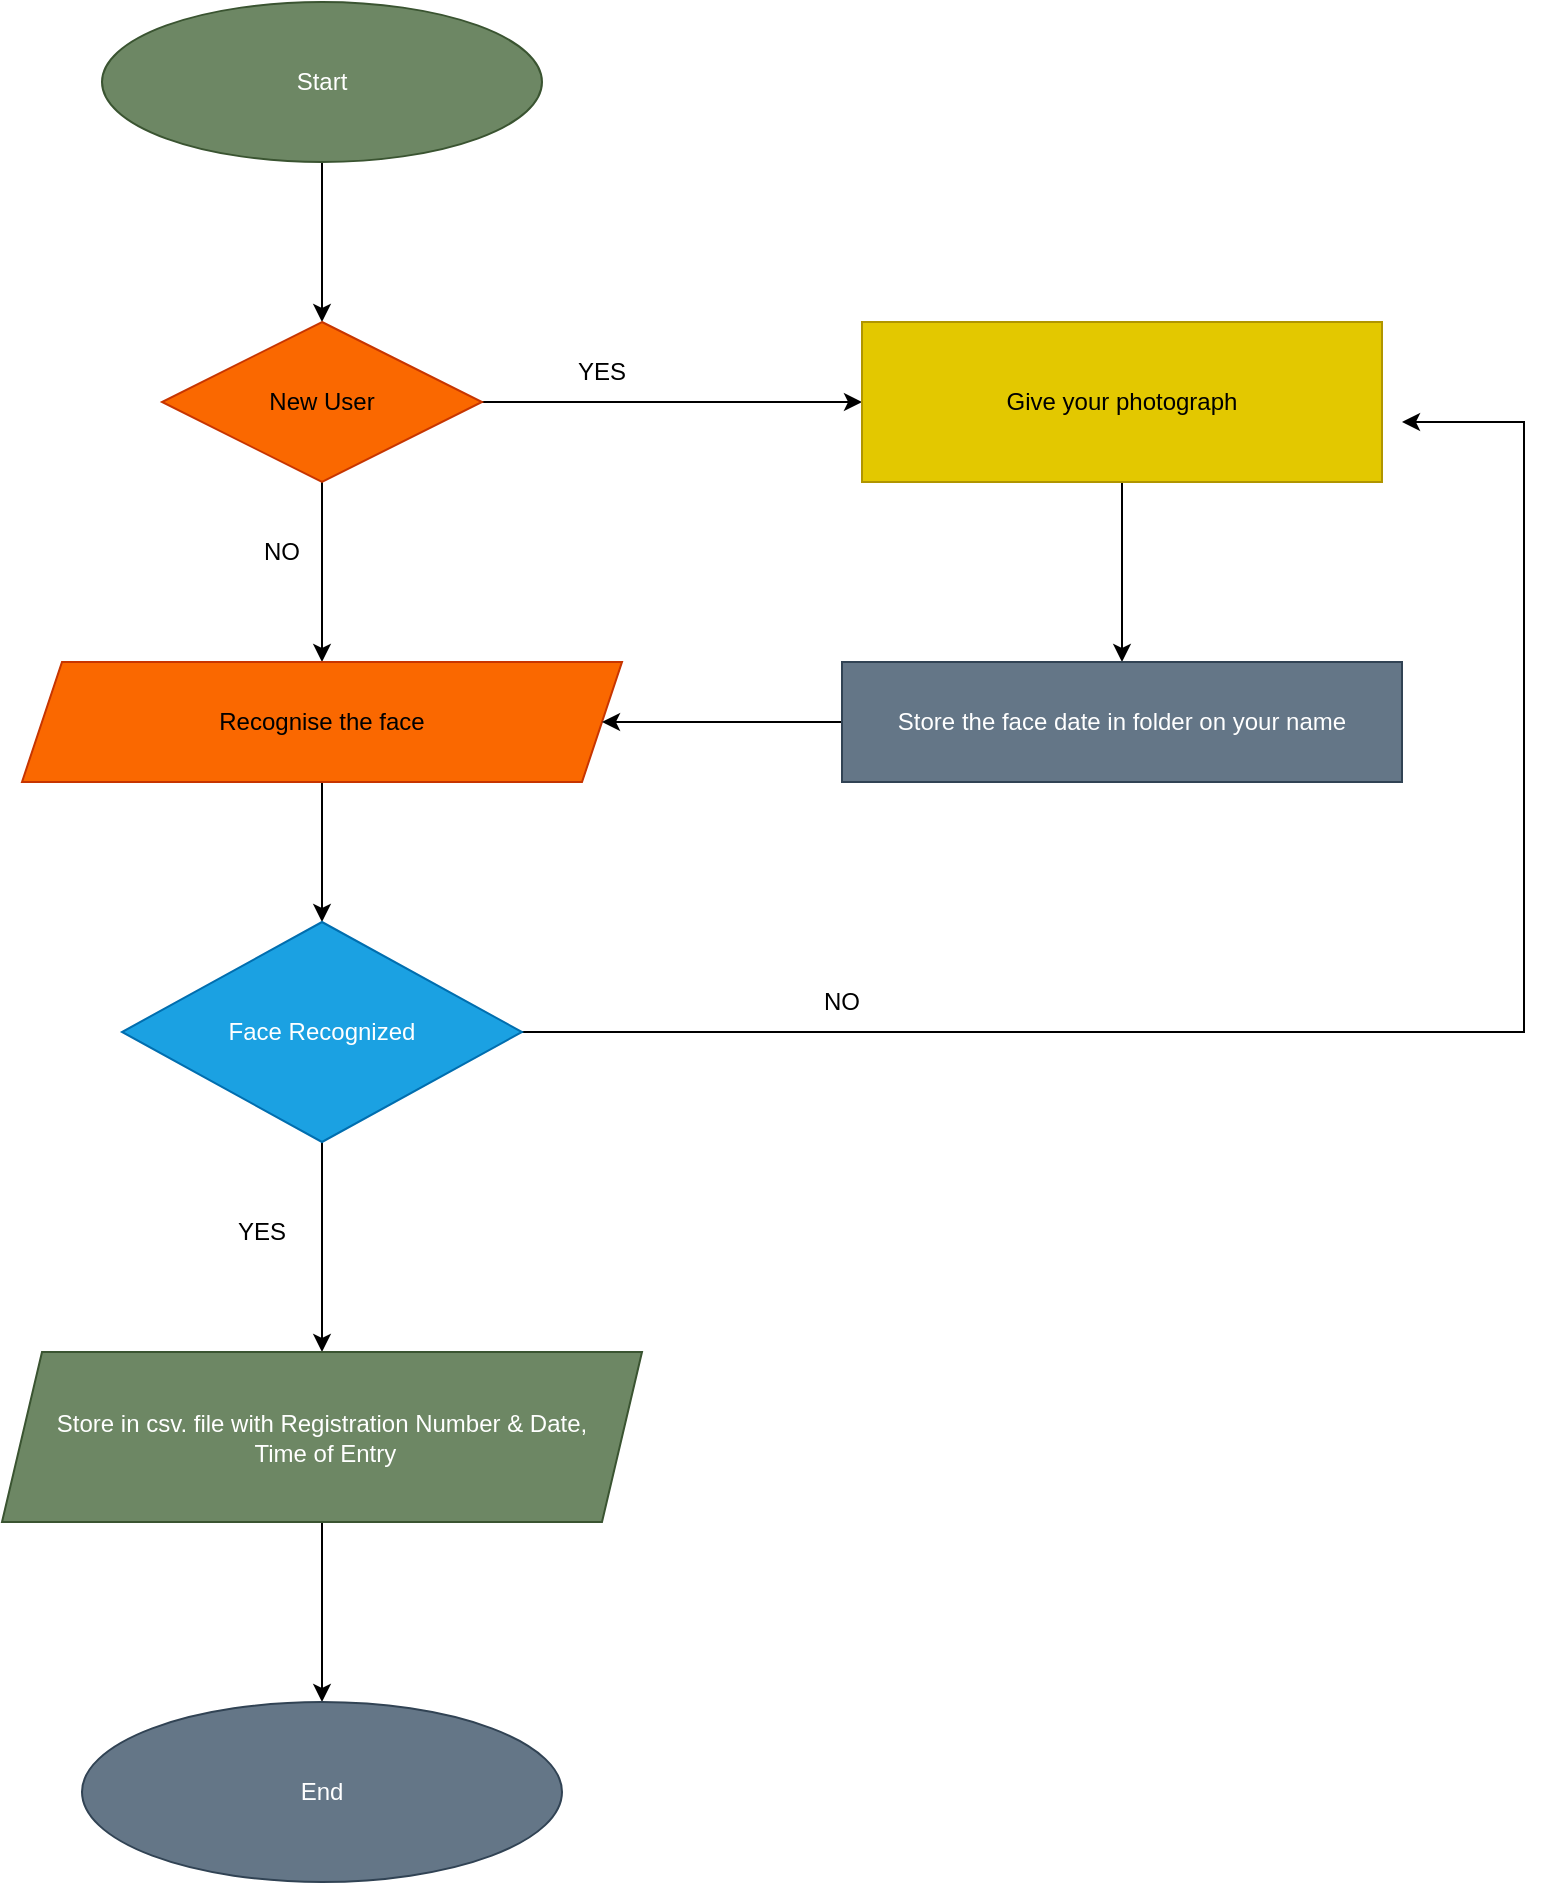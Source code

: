 <mxfile version="28.2.0">
  <diagram name="Page-1" id="yFzHbiL5m0khSHbw-59z">
    <mxGraphModel dx="1895" dy="958" grid="1" gridSize="10" guides="1" tooltips="1" connect="1" arrows="1" fold="1" page="1" pageScale="1" pageWidth="850" pageHeight="1100" math="0" shadow="0">
      <root>
        <mxCell id="0" />
        <mxCell id="1" parent="0" />
        <mxCell id="8AiuHxzULNRMs2Ny43_H-3" value="" style="edgeStyle=orthogonalEdgeStyle;rounded=0;orthogonalLoop=1;jettySize=auto;html=1;" edge="1" parent="1" source="8AiuHxzULNRMs2Ny43_H-1" target="8AiuHxzULNRMs2Ny43_H-2">
          <mxGeometry relative="1" as="geometry" />
        </mxCell>
        <mxCell id="8AiuHxzULNRMs2Ny43_H-1" value="Start" style="ellipse;whiteSpace=wrap;html=1;fillColor=#6d8764;strokeColor=#3A5431;fontColor=#ffffff;" vertex="1" parent="1">
          <mxGeometry x="130" y="50" width="220" height="80" as="geometry" />
        </mxCell>
        <mxCell id="8AiuHxzULNRMs2Ny43_H-5" value="" style="edgeStyle=orthogonalEdgeStyle;rounded=0;orthogonalLoop=1;jettySize=auto;html=1;" edge="1" parent="1" source="8AiuHxzULNRMs2Ny43_H-2" target="8AiuHxzULNRMs2Ny43_H-4">
          <mxGeometry relative="1" as="geometry" />
        </mxCell>
        <mxCell id="8AiuHxzULNRMs2Ny43_H-14" value="" style="edgeStyle=orthogonalEdgeStyle;rounded=0;orthogonalLoop=1;jettySize=auto;html=1;" edge="1" parent="1" source="8AiuHxzULNRMs2Ny43_H-2" target="8AiuHxzULNRMs2Ny43_H-13">
          <mxGeometry relative="1" as="geometry" />
        </mxCell>
        <mxCell id="8AiuHxzULNRMs2Ny43_H-2" value="New User" style="rhombus;whiteSpace=wrap;html=1;fillColor=#fa6800;fontColor=#000000;strokeColor=#C73500;" vertex="1" parent="1">
          <mxGeometry x="160" y="210" width="160" height="80" as="geometry" />
        </mxCell>
        <mxCell id="8AiuHxzULNRMs2Ny43_H-7" value="" style="edgeStyle=orthogonalEdgeStyle;rounded=0;orthogonalLoop=1;jettySize=auto;html=1;" edge="1" parent="1" source="8AiuHxzULNRMs2Ny43_H-4" target="8AiuHxzULNRMs2Ny43_H-6">
          <mxGeometry relative="1" as="geometry" />
        </mxCell>
        <mxCell id="8AiuHxzULNRMs2Ny43_H-4" value="Recognise the face" style="shape=parallelogram;perimeter=parallelogramPerimeter;whiteSpace=wrap;html=1;fixedSize=1;fillColor=#fa6800;fontColor=#000000;strokeColor=#C73500;" vertex="1" parent="1">
          <mxGeometry x="90" y="380" width="300" height="60" as="geometry" />
        </mxCell>
        <mxCell id="8AiuHxzULNRMs2Ny43_H-9" value="" style="edgeStyle=orthogonalEdgeStyle;rounded=0;orthogonalLoop=1;jettySize=auto;html=1;" edge="1" parent="1" source="8AiuHxzULNRMs2Ny43_H-6" target="8AiuHxzULNRMs2Ny43_H-8">
          <mxGeometry relative="1" as="geometry" />
        </mxCell>
        <mxCell id="8AiuHxzULNRMs2Ny43_H-18" value="" style="edgeStyle=orthogonalEdgeStyle;rounded=0;orthogonalLoop=1;jettySize=auto;html=1;" edge="1" parent="1" source="8AiuHxzULNRMs2Ny43_H-6">
          <mxGeometry relative="1" as="geometry">
            <mxPoint x="780" y="260" as="targetPoint" />
            <Array as="points">
              <mxPoint x="841" y="565" />
            </Array>
          </mxGeometry>
        </mxCell>
        <mxCell id="8AiuHxzULNRMs2Ny43_H-6" value="Face Recognized" style="rhombus;whiteSpace=wrap;html=1;fillColor=#1ba1e2;fontColor=#ffffff;strokeColor=#006EAF;" vertex="1" parent="1">
          <mxGeometry x="140" y="510" width="200" height="110" as="geometry" />
        </mxCell>
        <mxCell id="8AiuHxzULNRMs2Ny43_H-11" value="" style="edgeStyle=orthogonalEdgeStyle;rounded=0;orthogonalLoop=1;jettySize=auto;html=1;" edge="1" parent="1" source="8AiuHxzULNRMs2Ny43_H-8" target="8AiuHxzULNRMs2Ny43_H-10">
          <mxGeometry relative="1" as="geometry" />
        </mxCell>
        <mxCell id="8AiuHxzULNRMs2Ny43_H-8" value="Store in csv. file with Registration Number &amp;amp; Date,&lt;div&gt;&amp;nbsp;Time of Entry&lt;/div&gt;" style="shape=parallelogram;perimeter=parallelogramPerimeter;whiteSpace=wrap;html=1;fixedSize=1;fillColor=#6d8764;strokeColor=#3A5431;fontColor=#ffffff;" vertex="1" parent="1">
          <mxGeometry x="80" y="725" width="320" height="85" as="geometry" />
        </mxCell>
        <mxCell id="8AiuHxzULNRMs2Ny43_H-10" value="End" style="ellipse;whiteSpace=wrap;html=1;fillColor=#647687;fontColor=#ffffff;strokeColor=#314354;" vertex="1" parent="1">
          <mxGeometry x="120" y="900" width="240" height="90" as="geometry" />
        </mxCell>
        <mxCell id="8AiuHxzULNRMs2Ny43_H-16" value="" style="edgeStyle=orthogonalEdgeStyle;rounded=0;orthogonalLoop=1;jettySize=auto;html=1;" edge="1" parent="1" source="8AiuHxzULNRMs2Ny43_H-13" target="8AiuHxzULNRMs2Ny43_H-15">
          <mxGeometry relative="1" as="geometry" />
        </mxCell>
        <mxCell id="8AiuHxzULNRMs2Ny43_H-13" value="Give your photograph" style="whiteSpace=wrap;html=1;fillColor=#e3c800;fontColor=#000000;strokeColor=#B09500;" vertex="1" parent="1">
          <mxGeometry x="510" y="210" width="260" height="80" as="geometry" />
        </mxCell>
        <mxCell id="8AiuHxzULNRMs2Ny43_H-19" value="" style="edgeStyle=orthogonalEdgeStyle;rounded=0;orthogonalLoop=1;jettySize=auto;html=1;" edge="1" parent="1" source="8AiuHxzULNRMs2Ny43_H-15" target="8AiuHxzULNRMs2Ny43_H-4">
          <mxGeometry relative="1" as="geometry" />
        </mxCell>
        <mxCell id="8AiuHxzULNRMs2Ny43_H-15" value="Store the face date in folder on your name" style="whiteSpace=wrap;html=1;fillColor=#647687;fontColor=#ffffff;strokeColor=#314354;" vertex="1" parent="1">
          <mxGeometry x="500" y="380" width="280" height="60" as="geometry" />
        </mxCell>
        <mxCell id="8AiuHxzULNRMs2Ny43_H-20" value="NO" style="text;html=1;align=center;verticalAlign=middle;whiteSpace=wrap;rounded=0;" vertex="1" parent="1">
          <mxGeometry x="470" y="535" width="60" height="30" as="geometry" />
        </mxCell>
        <mxCell id="8AiuHxzULNRMs2Ny43_H-21" value="YES" style="text;html=1;align=center;verticalAlign=middle;whiteSpace=wrap;rounded=0;" vertex="1" parent="1">
          <mxGeometry x="350" y="220" width="60" height="30" as="geometry" />
        </mxCell>
        <mxCell id="8AiuHxzULNRMs2Ny43_H-22" value="YES" style="text;html=1;align=center;verticalAlign=middle;whiteSpace=wrap;rounded=0;" vertex="1" parent="1">
          <mxGeometry x="180" y="650" width="60" height="30" as="geometry" />
        </mxCell>
        <mxCell id="8AiuHxzULNRMs2Ny43_H-23" value="NO" style="text;html=1;align=center;verticalAlign=middle;whiteSpace=wrap;rounded=0;" vertex="1" parent="1">
          <mxGeometry x="190" y="310" width="60" height="30" as="geometry" />
        </mxCell>
      </root>
    </mxGraphModel>
  </diagram>
</mxfile>
